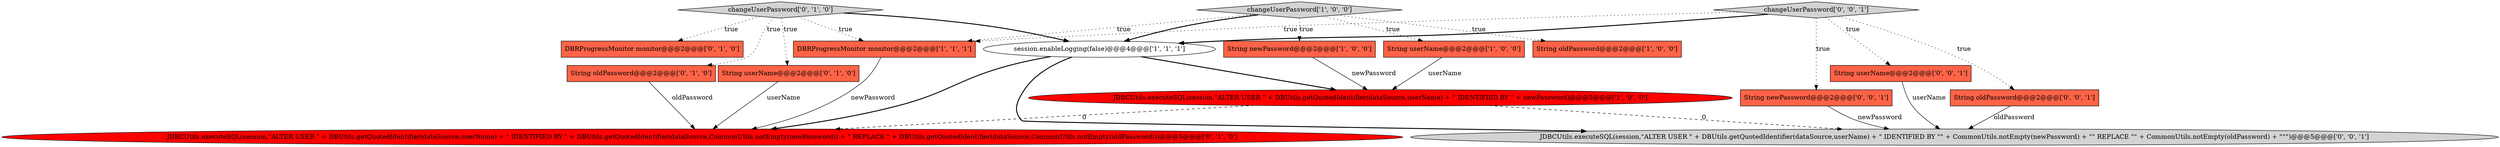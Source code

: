 digraph {
9 [style = filled, label = "String oldPassword@@@2@@@['0', '1', '0']", fillcolor = tomato, shape = box image = "AAA0AAABBB2BBB"];
15 [style = filled, label = "changeUserPassword['0', '0', '1']", fillcolor = lightgray, shape = diamond image = "AAA0AAABBB3BBB"];
12 [style = filled, label = "String newPassword@@@2@@@['0', '0', '1']", fillcolor = tomato, shape = box image = "AAA0AAABBB3BBB"];
10 [style = filled, label = "DBRProgressMonitor monitor@@@2@@@['0', '1', '0']", fillcolor = tomato, shape = box image = "AAA0AAABBB2BBB"];
11 [style = filled, label = "JDBCUtils.executeSQL(session,\"ALTER USER \" + DBUtils.getQuotedIdentifier(dataSource,userName) + \" IDENTIFIED BY \" + DBUtils.getQuotedIdentifier(dataSource,CommonUtils.notEmpty(newPassword)) + \" REPLACE \" + DBUtils.getQuotedIdentifier(dataSource,CommonUtils.notEmpty(oldPassword)))@@@5@@@['0', '1', '0']", fillcolor = red, shape = ellipse image = "AAA1AAABBB2BBB"];
8 [style = filled, label = "String userName@@@2@@@['0', '1', '0']", fillcolor = tomato, shape = box image = "AAA0AAABBB2BBB"];
6 [style = filled, label = "JDBCUtils.executeSQL(session,\"ALTER USER \" + DBUtils.getQuotedIdentifier(dataSource,userName) + \" IDENTIFIED BY \" + newPassword)@@@5@@@['1', '0', '0']", fillcolor = red, shape = ellipse image = "AAA1AAABBB1BBB"];
2 [style = filled, label = "String newPassword@@@2@@@['1', '0', '0']", fillcolor = tomato, shape = box image = "AAA0AAABBB1BBB"];
5 [style = filled, label = "changeUserPassword['1', '0', '0']", fillcolor = lightgray, shape = diamond image = "AAA0AAABBB1BBB"];
16 [style = filled, label = "JDBCUtils.executeSQL(session,\"ALTER USER \" + DBUtils.getQuotedIdentifier(dataSource,userName) + \" IDENTIFIED BY \"\" + CommonUtils.notEmpty(newPassword) + \"\" REPLACE \"\" + CommonUtils.notEmpty(oldPassword) + \"\"\")@@@5@@@['0', '0', '1']", fillcolor = lightgray, shape = ellipse image = "AAA0AAABBB3BBB"];
3 [style = filled, label = "String oldPassword@@@2@@@['1', '0', '0']", fillcolor = tomato, shape = box image = "AAA0AAABBB1BBB"];
4 [style = filled, label = "DBRProgressMonitor monitor@@@2@@@['1', '1', '1']", fillcolor = tomato, shape = box image = "AAA0AAABBB1BBB"];
14 [style = filled, label = "String userName@@@2@@@['0', '0', '1']", fillcolor = tomato, shape = box image = "AAA0AAABBB3BBB"];
0 [style = filled, label = "String userName@@@2@@@['1', '0', '0']", fillcolor = tomato, shape = box image = "AAA0AAABBB1BBB"];
7 [style = filled, label = "changeUserPassword['0', '1', '0']", fillcolor = lightgray, shape = diamond image = "AAA0AAABBB2BBB"];
1 [style = filled, label = "session.enableLogging(false)@@@4@@@['1', '1', '1']", fillcolor = white, shape = ellipse image = "AAA0AAABBB1BBB"];
13 [style = filled, label = "String oldPassword@@@2@@@['0', '0', '1']", fillcolor = tomato, shape = box image = "AAA0AAABBB3BBB"];
4->11 [style = solid, label="newPassword"];
7->1 [style = bold, label=""];
7->10 [style = dotted, label="true"];
0->6 [style = solid, label="userName"];
6->11 [style = dashed, label="0"];
9->11 [style = solid, label="oldPassword"];
5->0 [style = dotted, label="true"];
7->9 [style = dotted, label="true"];
5->3 [style = dotted, label="true"];
15->14 [style = dotted, label="true"];
15->4 [style = dotted, label="true"];
5->4 [style = dotted, label="true"];
1->11 [style = bold, label=""];
15->13 [style = dotted, label="true"];
5->1 [style = bold, label=""];
8->11 [style = solid, label="userName"];
6->16 [style = dashed, label="0"];
1->6 [style = bold, label=""];
2->6 [style = solid, label="newPassword"];
1->16 [style = bold, label=""];
7->4 [style = dotted, label="true"];
12->16 [style = solid, label="newPassword"];
15->12 [style = dotted, label="true"];
13->16 [style = solid, label="oldPassword"];
14->16 [style = solid, label="userName"];
7->8 [style = dotted, label="true"];
5->2 [style = dotted, label="true"];
15->1 [style = bold, label=""];
}

